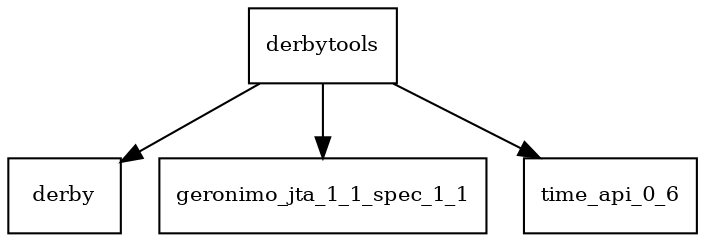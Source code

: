 digraph derbytools_dependencies {
  node [shape = box, fontsize=10.0];
  derbytools -> derby;
  derbytools -> geronimo_jta_1_1_spec_1_1;
  derbytools -> time_api_0_6;
}
